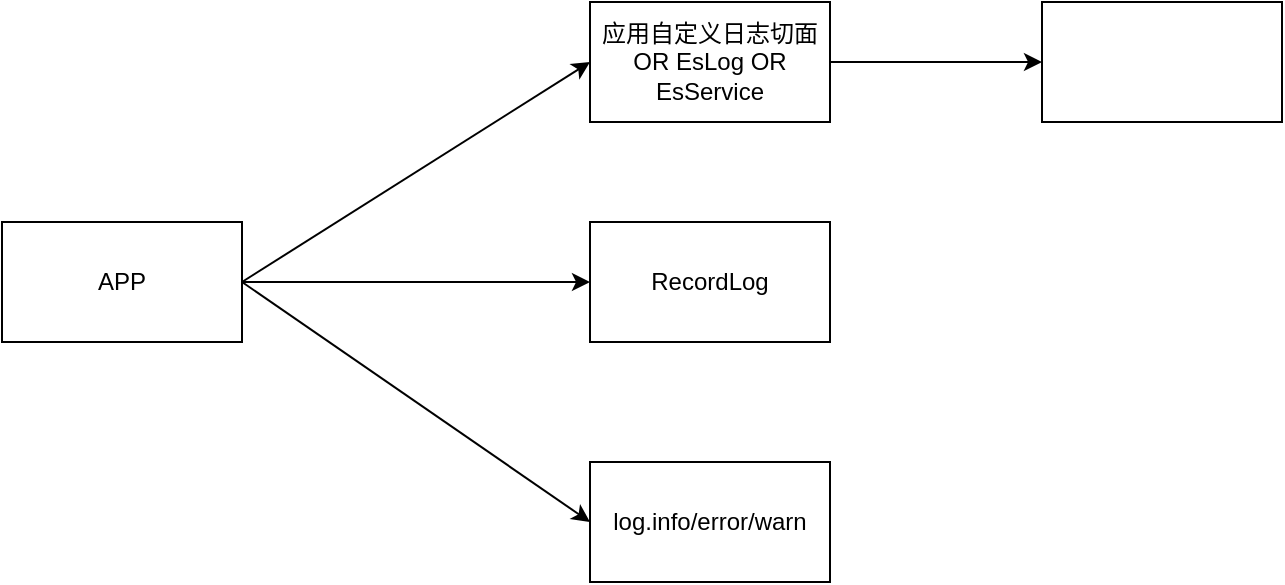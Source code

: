 <mxfile version="20.5.1" type="github">
  <diagram id="kPDA9VfYAO7xyKMvzVB0" name="第 1 页">
    <mxGraphModel dx="1393" dy="981" grid="1" gridSize="10" guides="1" tooltips="1" connect="1" arrows="1" fold="1" page="1" pageScale="1" pageWidth="827" pageHeight="1169" math="0" shadow="0">
      <root>
        <mxCell id="0" />
        <mxCell id="1" parent="0" />
        <mxCell id="HedHW2Ap92B9lxm5ix0j-6" style="rounded=0;orthogonalLoop=1;jettySize=auto;html=1;exitX=1;exitY=0.5;exitDx=0;exitDy=0;entryX=0;entryY=0.5;entryDx=0;entryDy=0;" edge="1" parent="1" source="HedHW2Ap92B9lxm5ix0j-1" target="HedHW2Ap92B9lxm5ix0j-2">
          <mxGeometry relative="1" as="geometry" />
        </mxCell>
        <mxCell id="HedHW2Ap92B9lxm5ix0j-7" style="edgeStyle=none;rounded=0;orthogonalLoop=1;jettySize=auto;html=1;exitX=1;exitY=0.5;exitDx=0;exitDy=0;entryX=0;entryY=0.5;entryDx=0;entryDy=0;" edge="1" parent="1" source="HedHW2Ap92B9lxm5ix0j-1" target="HedHW2Ap92B9lxm5ix0j-3">
          <mxGeometry relative="1" as="geometry" />
        </mxCell>
        <mxCell id="HedHW2Ap92B9lxm5ix0j-8" style="edgeStyle=none;rounded=0;orthogonalLoop=1;jettySize=auto;html=1;exitX=1;exitY=0.5;exitDx=0;exitDy=0;entryX=0;entryY=0.5;entryDx=0;entryDy=0;" edge="1" parent="1" source="HedHW2Ap92B9lxm5ix0j-1" target="HedHW2Ap92B9lxm5ix0j-4">
          <mxGeometry relative="1" as="geometry" />
        </mxCell>
        <mxCell id="HedHW2Ap92B9lxm5ix0j-1" value="APP" style="rounded=0;whiteSpace=wrap;html=1;" vertex="1" parent="1">
          <mxGeometry x="60" y="230" width="120" height="60" as="geometry" />
        </mxCell>
        <mxCell id="HedHW2Ap92B9lxm5ix0j-10" value="" style="edgeStyle=none;rounded=0;orthogonalLoop=1;jettySize=auto;html=1;" edge="1" parent="1" source="HedHW2Ap92B9lxm5ix0j-2" target="HedHW2Ap92B9lxm5ix0j-9">
          <mxGeometry relative="1" as="geometry" />
        </mxCell>
        <mxCell id="HedHW2Ap92B9lxm5ix0j-2" value="应用自定义日志切面 OR EsLog OR EsService" style="rounded=0;whiteSpace=wrap;html=1;" vertex="1" parent="1">
          <mxGeometry x="354" y="120" width="120" height="60" as="geometry" />
        </mxCell>
        <mxCell id="HedHW2Ap92B9lxm5ix0j-3" value="RecordLog" style="rounded=0;whiteSpace=wrap;html=1;" vertex="1" parent="1">
          <mxGeometry x="354" y="230" width="120" height="60" as="geometry" />
        </mxCell>
        <mxCell id="HedHW2Ap92B9lxm5ix0j-4" value="log.info/error/warn" style="rounded=0;whiteSpace=wrap;html=1;" vertex="1" parent="1">
          <mxGeometry x="354" y="350" width="120" height="60" as="geometry" />
        </mxCell>
        <mxCell id="HedHW2Ap92B9lxm5ix0j-9" value="" style="whiteSpace=wrap;html=1;rounded=0;" vertex="1" parent="1">
          <mxGeometry x="580" y="120" width="120" height="60" as="geometry" />
        </mxCell>
      </root>
    </mxGraphModel>
  </diagram>
</mxfile>
